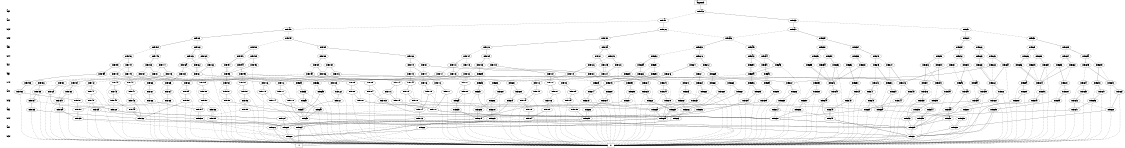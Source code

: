 digraph "ZDD" {
size = "7.5,10"
center = true;
edge [dir = none];
{ node [shape = plaintext];
  edge [style = invis];
  "CONST NODES" [style = invis];
" a[2] " -> " a[1] " -> " b[2] " -> " b[5] " -> " a[5] " -> " b[7] " -> " a[7] " -> " a[3] " -> " b[4] " -> " a[4] " -> " b[6] " -> " a[6] " -> " b[1] " -> " a[0] " -> " b[3] " -> "CONST NODES"; 
}
{ rank = same; node [shape = box]; edge [style = invis];
"  a_gtet_b  "; }
{ rank = same; " a[2] ";
"0x57a2";
}
{ rank = same; " a[1] ";
"0x56f2";
"0x57a1";
}
{ rank = same; " b[2] ";
"0x572c";
"0x57a0";
"0x56f1";
"0x56a7";
}
{ rank = same; " b[5] ";
"0x579f";
"0x565f";
"0x56cd";
"0x56f0";
"0x576f";
"0x56a6";
"0x572b";
}
{ rank = same; " a[5] ";
"0x56cc";
"0x578f";
"0x579e";
"0x56a5";
"0x572a";
"0x56e5";
"0x5654";
"0x5693";
"0x576e";
"0x575d";
"0x56bf";
"0x565e";
"0x56ef";
"0x5720";
}
{ rank = same; " b[7] ";
"0x576d";
"0x56be";
"0x565b";
"0x56e4";
"0x56da";
"0x5648";
"0x56ec";
"0x5745";
"0x5678";
"0x565d";
"0x576b";
"0x56c9";
"0x5727";
"0x56ee";
"0x5782";
"0x570f";
"0x571f";
"0x56cb";
"0x5692";
"0x579b";
"0x579d";
"0x56a2";
"0x56a4";
"0x578e";
"0x5729";
"0x56b2";
"0x575c";
"0x5653";
}
{ rank = same; " a[7] ";
"0x578b";
"0x5691";
"0x5728";
"0x56eb";
"0x5655";
"0x5652";
"0x5677";
"0x56b1";
"0x5651";
"0x56bd";
"0x5781";
"0x574f";
"0x56bc";
"0x571e";
"0x5744";
"0x56e6";
"0x56e3";
"0x5647";
"0x56d9";
"0x56c8";
"0x56e2";
"0x56a3";
"0x56d5";
"0x579a";
"0x56a1";
"0x579c";
"0x578d";
"0x56ca";
"0x5672";
"0x5726";
"0x577f";
"0x5762";
"0x576a";
"0x56c3";
"0x568a";
"0x56ed";
"0x5725";
"0x56b0";
"0x5718";
"0x565c";
"0x570e";
"0x5738";
"0x565a";
"0x576c";
"0x5794";
"0x575b";
"0x5643";
"0x569b";
"0x5703";
}
{ rank = same; " a[3] ";
"0x5761";
"0x5743";
"0x5689";
"0x5786";
"0x5780";
"0x5682";
"0x578a";
"0x5669";
"0x5793";
"0x570d";
"0x571d";
"0x5731";
"0x5671";
"0x5690";
"0x56f9";
"0x5676";
"0x5777";
"0x5713";
"0x5769";
"0x578c";
"0x5799";
"0x56a0";
"0x5737";
"0x577e";
"0x5717";
"0x5724";
"0x5749";
"0x569a";
"0x574e";
"0x575a";
"0x5702";
}
{ rank = same; " b[4] ";
"0x5681";
"0x569f";
"0x5742";
"0x5760";
"0x5753";
"0x563c";
"0x56fd";
"0x5696";
"0x5768";
"0x5701";
"0x573d";
"0x5712";
"0x5730";
"0x5723";
"0x5716";
"0x56af";
"0x577d";
"0x5659";
"0x564c";
"0x5688";
"0x56f8";
"0x5792";
"0x567b";
"0x5699";
"0x5650";
"0x56b7";
"0x5785";
"0x574d";
"0x56bb";
"0x5789";
"0x56ea";
"0x5708";
"0x56dd";
"0x56d0";
"0x570c";
"0x56e1";
"0x5661";
"0x5748";
"0x566d";
"0x56d4";
"0x5759";
"0x5642";
"0x56c7";
"0x56d8";
"0x568f";
"0x56f6";
"0x5646";
"0x5675";
"0x5668";
"0x5736";
"0x5772";
"0x56c2";
"0x5765";
"0x571c";
"0x5776";
"0x5684";
"0x5670";
"0x56ac";
"0x577a";
"0x5798";
}
{ rank = same; " a[4] ";
"0x56e9";
"0x56f5";
"0x5660";
"0x5711";
"0x5715";
"0x5658";
"0x5735";
"0x5741";
"0x566c";
"0x5674";
"0x5680";
"0x5771";
"0x5698";
"0x5775";
"0x5779";
"0x5791";
"0x56dc";
"0x56e0";
"0x56fc";
"0x5700";
"0x563b";
"0x564b";
"0x564f";
"0x573c";
"0x5667";
"0x566f";
"0x574c";
"0x5758";
"0x56f7";
"0x5687";
"0x5764";
"0x577c";
"0x5784";
"0x56ab";
"0x5788";
"0x56cf";
"0x56d3";
"0x56d7";
"0x5707";
"0x570b";
"0x571b";
"0x572f";
"0x5747";
"0x567a";
"0x575f";
"0x5767";
"0x568e";
"0x569e";
"0x56ae";
"0x56b6";
"0x56ba";
"0x5797";
"0x56c6";
"0x5683";
"0x5641";
"0x5645";
"0x5722";
"0x5752";
"0x5695";
"0x56c1";
}
{ rank = same; " b[6] ";
"0x56db";
"0x5679";
"0x566e";
"0x5751";
"0x5644";
"0x5640";
"0x56d2";
"0x5787";
"0x5763";
"0x566b";
"0x5766";
"0x56b5";
"0x56c0";
"0x5734";
"0x5710";
"0x5783";
"0x56e8";
"0x5721";
"0x5694";
"0x5790";
"0x5657";
"0x577b";
"0x5740";
"0x5673";
"0x5746";
"0x56fb";
"0x574b";
"0x56df";
"0x564a";
"0x564e";
"0x575e";
"0x573b";
"0x56ff";
"0x5697";
"0x5757";
"0x567f";
"0x5686";
"0x56d6";
"0x5706";
"0x570a";
"0x562c";
"0x571a";
"0x56ad";
"0x56b9";
"0x568d";
"0x569d";
"0x5796";
"0x56c5";
"0x5714";
"0x5778";
}
{ rank = same; " a[6] ";
"0x56de";
"0x562b";
"0x5705";
"0x56b8";
"0x5709";
"0x56f4";
"0x56c4";
"0x5719";
"0x5774";
"0x56fa";
"0x566a";
"0x567e";
"0x563f";
"0x5756";
"0x5770";
"0x5795";
"0x568c";
"0x56b4";
"0x56e7";
"0x574a";
"0x5656";
"0x563a";
"0x56d1";
"0x569c";
"0x5733";
"0x573f";
"0x56fe";
"0x572e";
"0x56aa";
"0x5685";
"0x5754";
"0x5666";
"0x56ce";
"0x564d";
"0x573a";
"0x5750";
}
{ rank = same; " b[1] ";
"0x5663";
"0x5649";
"0x5773";
"0x572d";
"0x573e";
"0x562a";
"0x5739";
"0x56f3";
"0x568b";
"0x56b3";
"0x5665";
"0x56a8";
"0x5755";
"0x56a9";
"0x5732";
"0x563e";
"0x5704";
"0x5639";
"0x567d";
}
{ rank = same; " a[0] ";
"0x567c";
"0x563d";
"0x5638";
"0x5664";
"0x5629";
"0x5662";
}
{ rank = same; " b[3] ";
"0x5628";
"0x5637";
}
{ rank = same; "CONST NODES";
{ node [shape = box]; "0x20c4";
"0x20c3";
}
}
"  a_gtet_b  " -> "0x57a2" [style = solid];
"0x57a2" -> "0x56f2";
"0x57a2" -> "0x57a1" [style = dashed];
"0x56f2" -> "0x56a7";
"0x56f2" -> "0x56f1" [style = dashed];
"0x57a1" -> "0x572c";
"0x57a1" -> "0x57a0" [style = dashed];
"0x572c" -> "0x572b";
"0x572c" -> "0x56a6" [style = dashed];
"0x57a0" -> "0x576f";
"0x57a0" -> "0x579f" [style = dashed];
"0x56f1" -> "0x56cd";
"0x56f1" -> "0x56f0" [style = dashed];
"0x56a7" -> "0x565f";
"0x56a7" -> "0x56a6" [style = dashed];
"0x579f" -> "0x578f";
"0x579f" -> "0x579e" [style = dashed];
"0x565f" -> "0x5654";
"0x565f" -> "0x565e" [style = dashed];
"0x56cd" -> "0x56bf";
"0x56cd" -> "0x56cc" [style = dashed];
"0x56f0" -> "0x56e5";
"0x56f0" -> "0x56ef" [style = dashed];
"0x576f" -> "0x575d";
"0x576f" -> "0x576e" [style = dashed];
"0x56a6" -> "0x5693";
"0x56a6" -> "0x56a5" [style = dashed];
"0x572b" -> "0x5720";
"0x572b" -> "0x572a" [style = dashed];
"0x56cc" -> "0x56c9";
"0x56cc" -> "0x56cb" [style = dashed];
"0x578f" -> "0x5782";
"0x578f" -> "0x578e" [style = dashed];
"0x579e" -> "0x579b";
"0x579e" -> "0x579d" [style = dashed];
"0x56a5" -> "0x56a2";
"0x56a5" -> "0x56a4" [style = dashed];
"0x572a" -> "0x5727";
"0x572a" -> "0x5729" [style = dashed];
"0x56e5" -> "0x56da";
"0x56e5" -> "0x56e4" [style = dashed];
"0x5654" -> "0x5648";
"0x5654" -> "0x5653" [style = dashed];
"0x5693" -> "0x5678";
"0x5693" -> "0x5692" [style = dashed];
"0x576e" -> "0x576b";
"0x576e" -> "0x576d" [style = dashed];
"0x575d" -> "0x5745";
"0x575d" -> "0x575c" [style = dashed];
"0x56bf" -> "0x56b2";
"0x56bf" -> "0x56be" [style = dashed];
"0x565e" -> "0x565b";
"0x565e" -> "0x565d" [style = dashed];
"0x56ef" -> "0x56ec";
"0x56ef" -> "0x56ee" [style = dashed];
"0x5720" -> "0x570f";
"0x5720" -> "0x571f" [style = dashed];
"0x576d" -> "0x576c";
"0x576d" -> "0x576a" [style = dashed];
"0x56be" -> "0x56bc";
"0x56be" -> "0x56bd" [style = dashed];
"0x565b" -> "0x5655";
"0x565b" -> "0x565a" [style = dashed];
"0x56e4" -> "0x56e2";
"0x56e4" -> "0x56e3" [style = dashed];
"0x56da" -> "0x56d5";
"0x56da" -> "0x56d9" [style = dashed];
"0x5648" -> "0x5643";
"0x5648" -> "0x5647" [style = dashed];
"0x56ec" -> "0x56e6";
"0x56ec" -> "0x56eb" [style = dashed];
"0x5745" -> "0x5738";
"0x5745" -> "0x5744" [style = dashed];
"0x5678" -> "0x5672";
"0x5678" -> "0x5677" [style = dashed];
"0x565d" -> "0x565c";
"0x565d" -> "0x565a" [style = dashed];
"0x576b" -> "0x5762";
"0x576b" -> "0x576a" [style = dashed];
"0x56c9" -> "0x56c3";
"0x56c9" -> "0x56c8" [style = dashed];
"0x5727" -> "0x5725";
"0x5727" -> "0x5726" [style = dashed];
"0x56ee" -> "0x56ed";
"0x56ee" -> "0x56eb" [style = dashed];
"0x5782" -> "0x577f";
"0x5782" -> "0x5781" [style = dashed];
"0x570f" -> "0x5703";
"0x570f" -> "0x570e" [style = dashed];
"0x571f" -> "0x5718";
"0x571f" -> "0x571e" [style = dashed];
"0x56cb" -> "0x56ca";
"0x56cb" -> "0x56c8" [style = dashed];
"0x5692" -> "0x568a";
"0x5692" -> "0x5691" [style = dashed];
"0x579b" -> "0x5794";
"0x579b" -> "0x579a" [style = dashed];
"0x579d" -> "0x579c";
"0x579d" -> "0x579a" [style = dashed];
"0x56a2" -> "0x569b";
"0x56a2" -> "0x56a1" [style = dashed];
"0x56a4" -> "0x56a3";
"0x56a4" -> "0x56a1" [style = dashed];
"0x578e" -> "0x578b";
"0x578e" -> "0x578d" [style = dashed];
"0x5729" -> "0x5728";
"0x5729" -> "0x5726" [style = dashed];
"0x56b2" -> "0x56b0";
"0x56b2" -> "0x56b1" [style = dashed];
"0x575c" -> "0x574f";
"0x575c" -> "0x575b" [style = dashed];
"0x5653" -> "0x5651";
"0x5653" -> "0x5652" [style = dashed];
"0x578b" -> "0x5786";
"0x578b" -> "0x578a" [style = dashed];
"0x5691" -> "0x5690";
"0x5691" -> "0x5682" [style = dashed];
"0x5728" -> "0x5724";
"0x5728" -> "0x20c4" [style = dashed];
"0x56eb" -> "0x56ea";
"0x56eb" -> "0x56dd" [style = dashed];
"0x5655" -> "0x564c";
"0x5655" -> "0x564c" [style = dashed];
"0x5652" -> "0x5650";
"0x5652" -> "0x564c" [style = dashed];
"0x5677" -> "0x5676";
"0x5677" -> "0x5669" [style = dashed];
"0x56b1" -> "0x5646";
"0x56b1" -> "0x56ac" [style = dashed];
"0x5651" -> "0x564c";
"0x5651" -> "0x5650" [style = dashed];
"0x56bd" -> "0x56bb";
"0x56bd" -> "0x56b7" [style = dashed];
"0x5781" -> "0x5780";
"0x5781" -> "0x5777" [style = dashed];
"0x574f" -> "0x5749";
"0x574f" -> "0x574e" [style = dashed];
"0x56bc" -> "0x56b7";
"0x56bc" -> "0x56bb" [style = dashed];
"0x571e" -> "0x571d";
"0x571e" -> "0x5713" [style = dashed];
"0x5744" -> "0x5743";
"0x5744" -> "0x5731" [style = dashed];
"0x56e6" -> "0x56dd";
"0x56e6" -> "0x56dd" [style = dashed];
"0x56e3" -> "0x56e1";
"0x56e3" -> "0x56dd" [style = dashed];
"0x5647" -> "0x5646";
"0x5647" -> "0x563c" [style = dashed];
"0x56d9" -> "0x56d8";
"0x56d9" -> "0x56d0" [style = dashed];
"0x56c8" -> "0x56c7";
"0x56c8" -> "0x56c2" [style = dashed];
"0x56e2" -> "0x56dd";
"0x56e2" -> "0x56e1" [style = dashed];
"0x56a3" -> "0x569a";
"0x56a3" -> "0x20c4" [style = dashed];
"0x56d5" -> "0x56d0";
"0x56d5" -> "0x56d4" [style = dashed];
"0x579a" -> "0x5799";
"0x579a" -> "0x5793" [style = dashed];
"0x56a1" -> "0x56a0";
"0x56a1" -> "0x569a" [style = dashed];
"0x579c" -> "0x5793";
"0x579c" -> "0x20c4" [style = dashed];
"0x578d" -> "0x578c";
"0x578d" -> "0x5786" [style = dashed];
"0x56ca" -> "0x56c2";
"0x56ca" -> "0x20c4" [style = dashed];
"0x5672" -> "0x5669";
"0x5672" -> "0x5671" [style = dashed];
"0x5726" -> "0x571d";
"0x5726" -> "0x5724" [style = dashed];
"0x577f" -> "0x5777";
"0x577f" -> "0x577e" [style = dashed];
"0x5762" -> "0x5761";
"0x5762" -> "0x5761" [style = dashed];
"0x576a" -> "0x5769";
"0x576a" -> "0x5761" [style = dashed];
"0x56c3" -> "0x56c2";
"0x56c3" -> "0x56c2" [style = dashed];
"0x568a" -> "0x5682";
"0x568a" -> "0x5689" [style = dashed];
"0x56ed" -> "0x56dd";
"0x56ed" -> "0x20c4" [style = dashed];
"0x5725" -> "0x5724";
"0x5725" -> "0x5724" [style = dashed];
"0x56b0" -> "0x56ac";
"0x56b0" -> "0x56af" [style = dashed];
"0x5718" -> "0x5713";
"0x5718" -> "0x5717" [style = dashed];
"0x565c" -> "0x564c";
"0x565c" -> "0x20c4" [style = dashed];
"0x570e" -> "0x570d";
"0x570e" -> "0x56f9" [style = dashed];
"0x5738" -> "0x5731";
"0x5738" -> "0x5737" [style = dashed];
"0x565a" -> "0x5659";
"0x565a" -> "0x564c" [style = dashed];
"0x576c" -> "0x5761";
"0x576c" -> "0x20c4" [style = dashed];
"0x5794" -> "0x5793";
"0x5794" -> "0x5793" [style = dashed];
"0x575b" -> "0x575a";
"0x575b" -> "0x5749" [style = dashed];
"0x5643" -> "0x563c";
"0x5643" -> "0x5642" [style = dashed];
"0x569b" -> "0x569a";
"0x569b" -> "0x569a" [style = dashed];
"0x5703" -> "0x56f9";
"0x5703" -> "0x5702" [style = dashed];
"0x5761" -> "0x5723";
"0x5761" -> "0x5760" [style = dashed];
"0x5743" -> "0x573d";
"0x5743" -> "0x5742" [style = dashed];
"0x5689" -> "0x5684";
"0x5689" -> "0x5688" [style = dashed];
"0x5786" -> "0x5785";
"0x5786" -> "0x5748" [style = dashed];
"0x5780" -> "0x5646";
"0x5780" -> "0x5675" [style = dashed];
"0x5682" -> "0x567b";
"0x5682" -> "0x5681" [style = dashed];
"0x578a" -> "0x5789";
"0x578a" -> "0x574d" [style = dashed];
"0x5669" -> "0x5661";
"0x5669" -> "0x5668" [style = dashed];
"0x5793" -> "0x5792";
"0x5793" -> "0x5760" [style = dashed];
"0x570d" -> "0x5708";
"0x570d" -> "0x570c" [style = dashed];
"0x571d" -> "0x571c";
"0x571d" -> "0x568f" [style = dashed];
"0x5731" -> "0x56f6";
"0x5731" -> "0x5730" [style = dashed];
"0x5671" -> "0x566d";
"0x5671" -> "0x5670" [style = dashed];
"0x5690" -> "0x568f";
"0x5690" -> "0x568f" [style = dashed];
"0x56f9" -> "0x56f6";
"0x56f9" -> "0x56f8" [style = dashed];
"0x5676" -> "0x5675";
"0x5676" -> "0x5675" [style = dashed];
"0x5777" -> "0x5772";
"0x5777" -> "0x5776" [style = dashed];
"0x5713" -> "0x5712";
"0x5713" -> "0x5681" [style = dashed];
"0x5769" -> "0x5765";
"0x5769" -> "0x5768" [style = dashed];
"0x578c" -> "0x56bb";
"0x578c" -> "0x5759" [style = dashed];
"0x5799" -> "0x56c7";
"0x5799" -> "0x5798" [style = dashed];
"0x56a0" -> "0x569f";
"0x56a0" -> "0x569f" [style = dashed];
"0x5737" -> "0x56fd";
"0x5737" -> "0x5736" [style = dashed];
"0x577e" -> "0x577a";
"0x577e" -> "0x577d" [style = dashed];
"0x5717" -> "0x5716";
"0x5717" -> "0x5688" [style = dashed];
"0x5724" -> "0x5723";
"0x5724" -> "0x5699" [style = dashed];
"0x5749" -> "0x5712";
"0x5749" -> "0x5748" [style = dashed];
"0x569a" -> "0x5696";
"0x569a" -> "0x5699" [style = dashed];
"0x574e" -> "0x5716";
"0x574e" -> "0x574d" [style = dashed];
"0x575a" -> "0x5753";
"0x575a" -> "0x5759" [style = dashed];
"0x5702" -> "0x56fd";
"0x5702" -> "0x5701" [style = dashed];
"0x5681" -> "0x5680";
"0x5681" -> "0x567f" [style = dashed];
"0x569f" -> "0x569e";
"0x569f" -> "0x569d" [style = dashed];
"0x5742" -> "0x5741";
"0x5742" -> "0x5740" [style = dashed];
"0x5760" -> "0x575f";
"0x5760" -> "0x575e" [style = dashed];
"0x5753" -> "0x5752";
"0x5753" -> "0x5751" [style = dashed];
"0x563c" -> "0x563b";
"0x563c" -> "0x563a" [style = dashed];
"0x56fd" -> "0x56fc";
"0x56fd" -> "0x56fb" [style = dashed];
"0x5696" -> "0x5695";
"0x5696" -> "0x5694" [style = dashed];
"0x5768" -> "0x5767";
"0x5768" -> "0x5766" [style = dashed];
"0x5701" -> "0x5700";
"0x5701" -> "0x56ff" [style = dashed];
"0x573d" -> "0x573c";
"0x573d" -> "0x573b" [style = dashed];
"0x5712" -> "0x5711";
"0x5712" -> "0x5710" [style = dashed];
"0x5730" -> "0x572f";
"0x5730" -> "0x572e" [style = dashed];
"0x5723" -> "0x5722";
"0x5723" -> "0x5721" [style = dashed];
"0x5716" -> "0x5715";
"0x5716" -> "0x5714" [style = dashed];
"0x56af" -> "0x56ae";
"0x56af" -> "0x56ad" [style = dashed];
"0x577d" -> "0x577c";
"0x577d" -> "0x577b" [style = dashed];
"0x5659" -> "0x5658";
"0x5659" -> "0x5657" [style = dashed];
"0x564c" -> "0x564b";
"0x564c" -> "0x564a" [style = dashed];
"0x5688" -> "0x5687";
"0x5688" -> "0x5686" [style = dashed];
"0x56f8" -> "0x56f7";
"0x56f8" -> "0x567e" [style = dashed];
"0x5792" -> "0x5791";
"0x5792" -> "0x5790" [style = dashed];
"0x567b" -> "0x567a";
"0x567b" -> "0x5679" [style = dashed];
"0x5699" -> "0x5698";
"0x5699" -> "0x5697" [style = dashed];
"0x5650" -> "0x564f";
"0x5650" -> "0x564e" [style = dashed];
"0x56b7" -> "0x56b6";
"0x56b7" -> "0x56b5" [style = dashed];
"0x5785" -> "0x5784";
"0x5785" -> "0x5783" [style = dashed];
"0x574d" -> "0x574c";
"0x574d" -> "0x574b" [style = dashed];
"0x56bb" -> "0x56ba";
"0x56bb" -> "0x56b9" [style = dashed];
"0x5789" -> "0x5788";
"0x5789" -> "0x5787" [style = dashed];
"0x56ea" -> "0x56e9";
"0x56ea" -> "0x56e8" [style = dashed];
"0x5708" -> "0x5707";
"0x5708" -> "0x5706" [style = dashed];
"0x56dd" -> "0x56dc";
"0x56dd" -> "0x56db" [style = dashed];
"0x56d0" -> "0x56cf";
"0x56d0" -> "0x56ce" [style = dashed];
"0x570c" -> "0x570b";
"0x570c" -> "0x570a" [style = dashed];
"0x56e1" -> "0x56e0";
"0x56e1" -> "0x56df" [style = dashed];
"0x5661" -> "0x5660";
"0x5661" -> "0x562b" [style = dashed];
"0x5748" -> "0x5747";
"0x5748" -> "0x5746" [style = dashed];
"0x566d" -> "0x566c";
"0x566d" -> "0x566b" [style = dashed];
"0x56d4" -> "0x56d3";
"0x56d4" -> "0x56d2" [style = dashed];
"0x5759" -> "0x5758";
"0x5759" -> "0x5757" [style = dashed];
"0x5642" -> "0x5641";
"0x5642" -> "0x5640" [style = dashed];
"0x56c7" -> "0x56c6";
"0x56c7" -> "0x56c5" [style = dashed];
"0x56d8" -> "0x56d7";
"0x56d8" -> "0x56d6" [style = dashed];
"0x568f" -> "0x568e";
"0x568f" -> "0x568d" [style = dashed];
"0x56f6" -> "0x56f5";
"0x56f6" -> "0x56f4" [style = dashed];
"0x5646" -> "0x5645";
"0x5646" -> "0x5644" [style = dashed];
"0x5675" -> "0x5674";
"0x5675" -> "0x5673" [style = dashed];
"0x5668" -> "0x5667";
"0x5668" -> "0x5666" [style = dashed];
"0x5736" -> "0x5735";
"0x5736" -> "0x5734" [style = dashed];
"0x5772" -> "0x5771";
"0x5772" -> "0x5770" [style = dashed];
"0x56c2" -> "0x56c1";
"0x56c2" -> "0x56c0" [style = dashed];
"0x5765" -> "0x5764";
"0x5765" -> "0x5763" [style = dashed];
"0x571c" -> "0x571b";
"0x571c" -> "0x571a" [style = dashed];
"0x5776" -> "0x5775";
"0x5776" -> "0x5774" [style = dashed];
"0x5684" -> "0x5683";
"0x5684" -> "0x562c" [style = dashed];
"0x5670" -> "0x566f";
"0x5670" -> "0x566e" [style = dashed];
"0x56ac" -> "0x56ab";
"0x56ac" -> "0x56aa" [style = dashed];
"0x577a" -> "0x5779";
"0x577a" -> "0x5778" [style = dashed];
"0x5798" -> "0x5797";
"0x5798" -> "0x5796" [style = dashed];
"0x56e9" -> "0x56e8";
"0x56e9" -> "0x20c4" [style = dashed];
"0x56f5" -> "0x56f4";
"0x56f5" -> "0x20c4" [style = dashed];
"0x5660" -> "0x562b";
"0x5660" -> "0x20c4" [style = dashed];
"0x5711" -> "0x5710";
"0x5711" -> "0x20c4" [style = dashed];
"0x5715" -> "0x5714";
"0x5715" -> "0x20c4" [style = dashed];
"0x5658" -> "0x5657";
"0x5658" -> "0x20c4" [style = dashed];
"0x5735" -> "0x5734";
"0x5735" -> "0x20c4" [style = dashed];
"0x5741" -> "0x5740";
"0x5741" -> "0x20c4" [style = dashed];
"0x566c" -> "0x566b";
"0x566c" -> "0x20c4" [style = dashed];
"0x5674" -> "0x5673";
"0x5674" -> "0x20c4" [style = dashed];
"0x5680" -> "0x567f";
"0x5680" -> "0x20c4" [style = dashed];
"0x5771" -> "0x5770";
"0x5771" -> "0x20c4" [style = dashed];
"0x5698" -> "0x5697";
"0x5698" -> "0x20c4" [style = dashed];
"0x5775" -> "0x5774";
"0x5775" -> "0x20c4" [style = dashed];
"0x5779" -> "0x5778";
"0x5779" -> "0x20c4" [style = dashed];
"0x5791" -> "0x5790";
"0x5791" -> "0x20c4" [style = dashed];
"0x56dc" -> "0x56db";
"0x56dc" -> "0x20c4" [style = dashed];
"0x56e0" -> "0x56df";
"0x56e0" -> "0x20c4" [style = dashed];
"0x56fc" -> "0x56fb";
"0x56fc" -> "0x20c4" [style = dashed];
"0x5700" -> "0x56ff";
"0x5700" -> "0x20c4" [style = dashed];
"0x563b" -> "0x563a";
"0x563b" -> "0x20c4" [style = dashed];
"0x564b" -> "0x564a";
"0x564b" -> "0x20c4" [style = dashed];
"0x564f" -> "0x564e";
"0x564f" -> "0x20c4" [style = dashed];
"0x573c" -> "0x573b";
"0x573c" -> "0x20c4" [style = dashed];
"0x5667" -> "0x5666";
"0x5667" -> "0x20c4" [style = dashed];
"0x566f" -> "0x566e";
"0x566f" -> "0x20c4" [style = dashed];
"0x574c" -> "0x574b";
"0x574c" -> "0x20c4" [style = dashed];
"0x5758" -> "0x5757";
"0x5758" -> "0x20c4" [style = dashed];
"0x56f7" -> "0x567e";
"0x56f7" -> "0x20c4" [style = dashed];
"0x5687" -> "0x5686";
"0x5687" -> "0x20c4" [style = dashed];
"0x5764" -> "0x5763";
"0x5764" -> "0x20c4" [style = dashed];
"0x577c" -> "0x577b";
"0x577c" -> "0x20c4" [style = dashed];
"0x5784" -> "0x5783";
"0x5784" -> "0x20c4" [style = dashed];
"0x56ab" -> "0x56aa";
"0x56ab" -> "0x20c4" [style = dashed];
"0x5788" -> "0x5787";
"0x5788" -> "0x20c4" [style = dashed];
"0x56cf" -> "0x56ce";
"0x56cf" -> "0x20c4" [style = dashed];
"0x56d3" -> "0x56d2";
"0x56d3" -> "0x20c4" [style = dashed];
"0x56d7" -> "0x56d6";
"0x56d7" -> "0x20c4" [style = dashed];
"0x5707" -> "0x5706";
"0x5707" -> "0x20c4" [style = dashed];
"0x570b" -> "0x570a";
"0x570b" -> "0x20c4" [style = dashed];
"0x571b" -> "0x571a";
"0x571b" -> "0x20c4" [style = dashed];
"0x572f" -> "0x572e";
"0x572f" -> "0x20c4" [style = dashed];
"0x5747" -> "0x5746";
"0x5747" -> "0x20c4" [style = dashed];
"0x567a" -> "0x5679";
"0x567a" -> "0x20c4" [style = dashed];
"0x575f" -> "0x575e";
"0x575f" -> "0x20c4" [style = dashed];
"0x5767" -> "0x5766";
"0x5767" -> "0x20c4" [style = dashed];
"0x568e" -> "0x568d";
"0x568e" -> "0x20c4" [style = dashed];
"0x569e" -> "0x569d";
"0x569e" -> "0x20c4" [style = dashed];
"0x56ae" -> "0x56ad";
"0x56ae" -> "0x20c4" [style = dashed];
"0x56b6" -> "0x56b5";
"0x56b6" -> "0x20c4" [style = dashed];
"0x56ba" -> "0x56b9";
"0x56ba" -> "0x20c4" [style = dashed];
"0x5797" -> "0x5796";
"0x5797" -> "0x20c4" [style = dashed];
"0x56c6" -> "0x56c5";
"0x56c6" -> "0x20c4" [style = dashed];
"0x5683" -> "0x562c";
"0x5683" -> "0x20c4" [style = dashed];
"0x5641" -> "0x5640";
"0x5641" -> "0x20c4" [style = dashed];
"0x5645" -> "0x5644";
"0x5645" -> "0x20c4" [style = dashed];
"0x5722" -> "0x5721";
"0x5722" -> "0x20c4" [style = dashed];
"0x5752" -> "0x5751";
"0x5752" -> "0x20c4" [style = dashed];
"0x5695" -> "0x5694";
"0x5695" -> "0x20c4" [style = dashed];
"0x56c1" -> "0x56c0";
"0x56c1" -> "0x20c4" [style = dashed];
"0x56db" -> "0x5637";
"0x56db" -> "0x20c4" [style = dashed];
"0x5679" -> "0x562a";
"0x5679" -> "0x562b" [style = dashed];
"0x566e" -> "0x566a";
"0x566e" -> "0x5666" [style = dashed];
"0x5751" -> "0x5750";
"0x5751" -> "0x56b4" [style = dashed];
"0x5644" -> "0x563f";
"0x5644" -> "0x20c4" [style = dashed];
"0x5640" -> "0x563f";
"0x5640" -> "0x563a" [style = dashed];
"0x56d2" -> "0x56d1";
"0x56d2" -> "0x56ce" [style = dashed];
"0x5787" -> "0x5770";
"0x5787" -> "0x5770" [style = dashed];
"0x5763" -> "0x5750";
"0x5763" -> "0x20c4" [style = dashed];
"0x566b" -> "0x566a";
"0x566b" -> "0x562b" [style = dashed];
"0x5766" -> "0x5754";
"0x5766" -> "0x20c4" [style = dashed];
"0x56b5" -> "0x56b3";
"0x56b5" -> "0x56b4" [style = dashed];
"0x56c0" -> "0x56b3";
"0x56c0" -> "0x20c4" [style = dashed];
"0x5734" -> "0x5733";
"0x5734" -> "0x572e" [style = dashed];
"0x5710" -> "0x56f3";
"0x5710" -> "0x56f4" [style = dashed];
"0x5783" -> "0x563e";
"0x5783" -> "0x5770" [style = dashed];
"0x56e8" -> "0x56e7";
"0x56e8" -> "0x20c4" [style = dashed];
"0x5721" -> "0x56f3";
"0x5721" -> "0x20c4" [style = dashed];
"0x5694" -> "0x562a";
"0x5694" -> "0x20c4" [style = dashed];
"0x5790" -> "0x563e";
"0x5790" -> "0x20c4" [style = dashed];
"0x5657" -> "0x5656";
"0x5657" -> "0x20c4" [style = dashed];
"0x577b" -> "0x566a";
"0x577b" -> "0x5774" [style = dashed];
"0x5740" -> "0x573f";
"0x5740" -> "0x20c4" [style = dashed];
"0x5673" -> "0x566a";
"0x5673" -> "0x20c4" [style = dashed];
"0x5746" -> "0x5732";
"0x5746" -> "0x572e" [style = dashed];
"0x56fb" -> "0x56fa";
"0x56fb" -> "0x56f4" [style = dashed];
"0x574b" -> "0x574a";
"0x574b" -> "0x572e" [style = dashed];
"0x56df" -> "0x56de";
"0x56df" -> "0x20c4" [style = dashed];
"0x564a" -> "0x5649";
"0x564a" -> "0x20c4" [style = dashed];
"0x564e" -> "0x564d";
"0x564e" -> "0x20c4" [style = dashed];
"0x575e" -> "0x5732";
"0x575e" -> "0x20c4" [style = dashed];
"0x573b" -> "0x573a";
"0x573b" -> "0x20c4" [style = dashed];
"0x56ff" -> "0x56fe";
"0x56ff" -> "0x567e" [style = dashed];
"0x5697" -> "0x567d";
"0x5697" -> "0x20c4" [style = dashed];
"0x5757" -> "0x5754";
"0x5757" -> "0x5756" [style = dashed];
"0x567f" -> "0x567d";
"0x567f" -> "0x567e" [style = dashed];
"0x5686" -> "0x5685";
"0x5686" -> "0x567e" [style = dashed];
"0x56d6" -> "0x56d1";
"0x56d6" -> "0x20c4" [style = dashed];
"0x5706" -> "0x5705";
"0x5706" -> "0x20c4" [style = dashed];
"0x570a" -> "0x5709";
"0x570a" -> "0x20c4" [style = dashed];
"0x562c" -> "0x562b";
"0x562c" -> "0x562b" [style = dashed];
"0x571a" -> "0x5719";
"0x571a" -> "0x20c4" [style = dashed];
"0x56ad" -> "0x563f";
"0x56ad" -> "0x56aa" [style = dashed];
"0x56b9" -> "0x56b8";
"0x56b9" -> "0x56b4" [style = dashed];
"0x568d" -> "0x568c";
"0x568d" -> "0x20c4" [style = dashed];
"0x569d" -> "0x569c";
"0x569d" -> "0x20c4" [style = dashed];
"0x5796" -> "0x5795";
"0x5796" -> "0x20c4" [style = dashed];
"0x56c5" -> "0x56c4";
"0x56c5" -> "0x20c4" [style = dashed];
"0x5714" -> "0x56f4";
"0x5714" -> "0x56f4" [style = dashed];
"0x5778" -> "0x563f";
"0x5778" -> "0x5770" [style = dashed];
"0x56de" -> "0x5637";
"0x56de" -> "0x5637" [style = dashed];
"0x562b" -> "0x562a";
"0x562b" -> "0x562a" [style = dashed];
"0x5705" -> "0x5704";
"0x5705" -> "0x20c4" [style = dashed];
"0x56b8" -> "0x56b3";
"0x56b8" -> "0x56b3" [style = dashed];
"0x5709" -> "0x568b";
"0x5709" -> "0x20c4" [style = dashed];
"0x56f4" -> "0x56f3";
"0x56f4" -> "0x56f3" [style = dashed];
"0x56c4" -> "0x563e";
"0x56c4" -> "0x56b3" [style = dashed];
"0x5719" -> "0x5704";
"0x5719" -> "0x5704" [style = dashed];
"0x5774" -> "0x5773";
"0x5774" -> "0x572d" [style = dashed];
"0x56fa" -> "0x56f3";
"0x56fa" -> "0x20c4" [style = dashed];
"0x566a" -> "0x562a";
"0x566a" -> "0x20c4" [style = dashed];
"0x567e" -> "0x5665";
"0x567e" -> "0x5665" [style = dashed];
"0x563f" -> "0x563e";
"0x563f" -> "0x20c4" [style = dashed];
"0x5756" -> "0x5755";
"0x5756" -> "0x5755" [style = dashed];
"0x5770" -> "0x563e";
"0x5770" -> "0x563e" [style = dashed];
"0x5795" -> "0x562a";
"0x5795" -> "0x573e" [style = dashed];
"0x568c" -> "0x568b";
"0x568c" -> "0x568b" [style = dashed];
"0x56b4" -> "0x56a9";
"0x56b4" -> "0x56a9" [style = dashed];
"0x56e7" -> "0x563d";
"0x56e7" -> "0x5637" [style = dashed];
"0x574a" -> "0x5732";
"0x574a" -> "0x5732" [style = dashed];
"0x5656" -> "0x563e";
"0x5656" -> "0x5649" [style = dashed];
"0x563a" -> "0x5639";
"0x563a" -> "0x20c4" [style = dashed];
"0x56d1" -> "0x563d";
"0x56d1" -> "0x20c4" [style = dashed];
"0x569c" -> "0x562a";
"0x569c" -> "0x568b" [style = dashed];
"0x5733" -> "0x5732";
"0x5733" -> "0x20c4" [style = dashed];
"0x573f" -> "0x573e";
"0x573f" -> "0x20c4" [style = dashed];
"0x56fe" -> "0x567d";
"0x56fe" -> "0x20c4" [style = dashed];
"0x572e" -> "0x572d";
"0x572e" -> "0x572d" [style = dashed];
"0x56aa" -> "0x56a8";
"0x56aa" -> "0x56a9" [style = dashed];
"0x5685" -> "0x567d";
"0x5685" -> "0x567d" [style = dashed];
"0x5754" -> "0x573e";
"0x5754" -> "0x573e" [style = dashed];
"0x5666" -> "0x5663";
"0x5666" -> "0x5665" [style = dashed];
"0x56ce" -> "0x5638";
"0x56ce" -> "0x20c4" [style = dashed];
"0x564d" -> "0x5649";
"0x564d" -> "0x5649" [style = dashed];
"0x573a" -> "0x5739";
"0x573a" -> "0x20c4" [style = dashed];
"0x5750" -> "0x5739";
"0x5750" -> "0x5739" [style = dashed];
"0x5663" -> "0x5662";
"0x5663" -> "0x5662" [style = dashed];
"0x5649" -> "0x5637";
"0x5649" -> "0x5637" [style = dashed];
"0x5773" -> "0x5629";
"0x5773" -> "0x5662" [style = dashed];
"0x572d" -> "0x5629";
"0x572d" -> "0x5664" [style = dashed];
"0x573e" -> "0x5629";
"0x573e" -> "0x5628" [style = dashed];
"0x562a" -> "0x5629";
"0x562a" -> "0x5629" [style = dashed];
"0x5739" -> "0x563d";
"0x5739" -> "0x5628" [style = dashed];
"0x56f3" -> "0x563d";
"0x56f3" -> "0x5629" [style = dashed];
"0x568b" -> "0x5628";
"0x568b" -> "0x5628" [style = dashed];
"0x56b3" -> "0x563d";
"0x56b3" -> "0x5637" [style = dashed];
"0x5665" -> "0x5664";
"0x5665" -> "0x5664" [style = dashed];
"0x56a8" -> "0x563d";
"0x56a8" -> "0x5638" [style = dashed];
"0x5755" -> "0x5629";
"0x5755" -> "0x20c4" [style = dashed];
"0x56a9" -> "0x563d";
"0x56a9" -> "0x20c4" [style = dashed];
"0x5732" -> "0x5629";
"0x5732" -> "0x567c" [style = dashed];
"0x563e" -> "0x563d";
"0x563e" -> "0x563d" [style = dashed];
"0x5704" -> "0x5637";
"0x5704" -> "0x5628" [style = dashed];
"0x5639" -> "0x5638";
"0x5639" -> "0x5638" [style = dashed];
"0x567d" -> "0x567c";
"0x567d" -> "0x567c" [style = dashed];
"0x567c" -> "0x20c3";
"0x567c" -> "0x5628" [style = dashed];
"0x563d" -> "0x5637";
"0x563d" -> "0x5637" [style = dashed];
"0x5638" -> "0x5637";
"0x5638" -> "0x20c4" [style = dashed];
"0x5664" -> "0x20c3";
"0x5664" -> "0x20c3" [style = dashed];
"0x5629" -> "0x5628";
"0x5629" -> "0x5628" [style = dashed];
"0x5662" -> "0x5628";
"0x5662" -> "0x20c3" [style = dashed];
"0x5628" -> "0x20c3";
"0x5628" -> "0x20c3" [style = dashed];
"0x5637" -> "0x20c3";
"0x5637" -> "0x20c4" [style = dashed];
"0x20c4" [label = "0"];
"0x20c3" [label = "1"];
}
